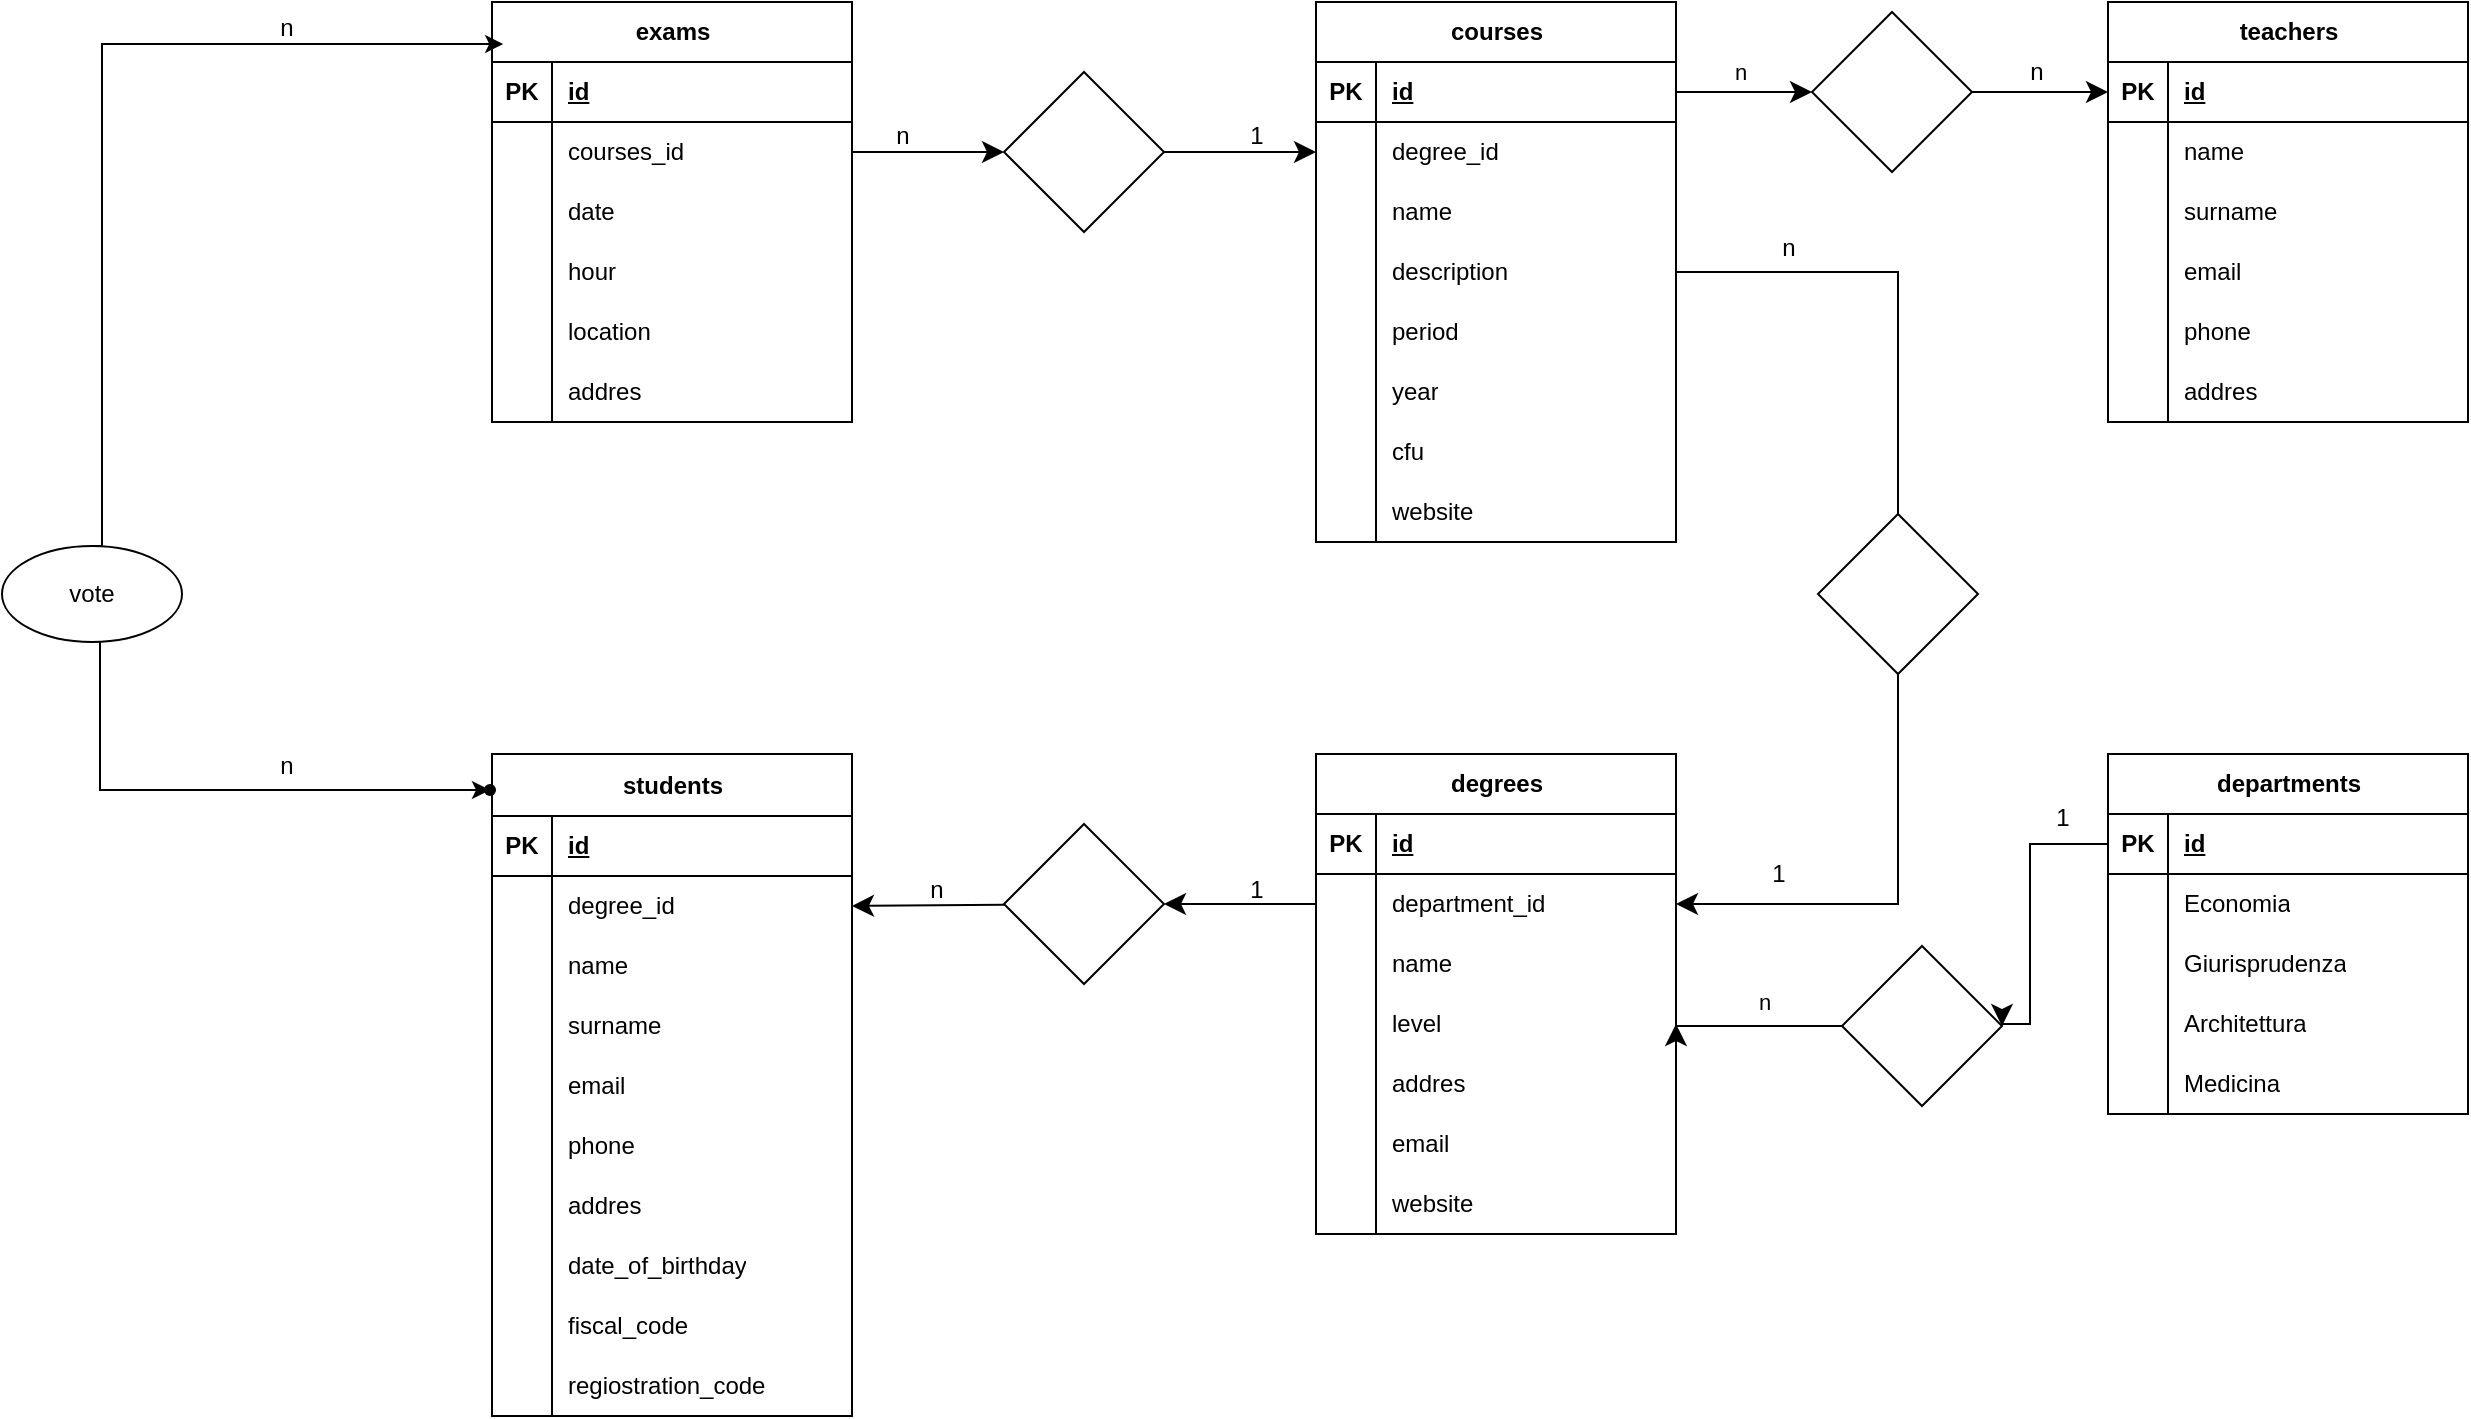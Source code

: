 <mxfile version="24.7.17">
  <diagram name="Pagina-1" id="SSUrLpr4lJPU0gjvMDfe">
    <mxGraphModel dx="1706" dy="1597" grid="0" gridSize="10" guides="1" tooltips="1" connect="1" arrows="1" fold="1" page="0" pageScale="1" pageWidth="827" pageHeight="1169" math="0" shadow="0">
      <root>
        <mxCell id="0" />
        <mxCell id="1" parent="0" />
        <mxCell id="zV4MIDYPIx1XKzkA9ErL-51" value="departments" style="shape=table;startSize=30;container=1;collapsible=1;childLayout=tableLayout;fixedRows=1;rowLines=0;fontStyle=1;align=center;resizeLast=1;html=1;" parent="1" vertex="1">
          <mxGeometry x="1063" y="-128" width="180" height="180" as="geometry" />
        </mxCell>
        <mxCell id="zV4MIDYPIx1XKzkA9ErL-52" value="" style="shape=tableRow;horizontal=0;startSize=0;swimlaneHead=0;swimlaneBody=0;fillColor=none;collapsible=0;dropTarget=0;points=[[0,0.5],[1,0.5]];portConstraint=eastwest;top=0;left=0;right=0;bottom=1;" parent="zV4MIDYPIx1XKzkA9ErL-51" vertex="1">
          <mxGeometry y="30" width="180" height="30" as="geometry" />
        </mxCell>
        <mxCell id="zV4MIDYPIx1XKzkA9ErL-53" value="PK" style="shape=partialRectangle;connectable=0;fillColor=none;top=0;left=0;bottom=0;right=0;fontStyle=1;overflow=hidden;whiteSpace=wrap;html=1;" parent="zV4MIDYPIx1XKzkA9ErL-52" vertex="1">
          <mxGeometry width="30" height="30" as="geometry">
            <mxRectangle width="30" height="30" as="alternateBounds" />
          </mxGeometry>
        </mxCell>
        <mxCell id="zV4MIDYPIx1XKzkA9ErL-54" value="id" style="shape=partialRectangle;connectable=0;fillColor=none;top=0;left=0;bottom=0;right=0;align=left;spacingLeft=6;fontStyle=5;overflow=hidden;whiteSpace=wrap;html=1;" parent="zV4MIDYPIx1XKzkA9ErL-52" vertex="1">
          <mxGeometry x="30" width="150" height="30" as="geometry">
            <mxRectangle width="150" height="30" as="alternateBounds" />
          </mxGeometry>
        </mxCell>
        <mxCell id="zV4MIDYPIx1XKzkA9ErL-55" value="" style="shape=tableRow;horizontal=0;startSize=0;swimlaneHead=0;swimlaneBody=0;fillColor=none;collapsible=0;dropTarget=0;points=[[0,0.5],[1,0.5]];portConstraint=eastwest;top=0;left=0;right=0;bottom=0;" parent="zV4MIDYPIx1XKzkA9ErL-51" vertex="1">
          <mxGeometry y="60" width="180" height="30" as="geometry" />
        </mxCell>
        <mxCell id="zV4MIDYPIx1XKzkA9ErL-56" value="" style="shape=partialRectangle;connectable=0;fillColor=none;top=0;left=0;bottom=0;right=0;editable=1;overflow=hidden;whiteSpace=wrap;html=1;" parent="zV4MIDYPIx1XKzkA9ErL-55" vertex="1">
          <mxGeometry width="30" height="30" as="geometry">
            <mxRectangle width="30" height="30" as="alternateBounds" />
          </mxGeometry>
        </mxCell>
        <mxCell id="zV4MIDYPIx1XKzkA9ErL-57" value="Economia" style="shape=partialRectangle;connectable=0;fillColor=none;top=0;left=0;bottom=0;right=0;align=left;spacingLeft=6;overflow=hidden;whiteSpace=wrap;html=1;" parent="zV4MIDYPIx1XKzkA9ErL-55" vertex="1">
          <mxGeometry x="30" width="150" height="30" as="geometry">
            <mxRectangle width="150" height="30" as="alternateBounds" />
          </mxGeometry>
        </mxCell>
        <mxCell id="zV4MIDYPIx1XKzkA9ErL-58" value="" style="shape=tableRow;horizontal=0;startSize=0;swimlaneHead=0;swimlaneBody=0;fillColor=none;collapsible=0;dropTarget=0;points=[[0,0.5],[1,0.5]];portConstraint=eastwest;top=0;left=0;right=0;bottom=0;" parent="zV4MIDYPIx1XKzkA9ErL-51" vertex="1">
          <mxGeometry y="90" width="180" height="30" as="geometry" />
        </mxCell>
        <mxCell id="zV4MIDYPIx1XKzkA9ErL-59" value="" style="shape=partialRectangle;connectable=0;fillColor=none;top=0;left=0;bottom=0;right=0;editable=1;overflow=hidden;whiteSpace=wrap;html=1;" parent="zV4MIDYPIx1XKzkA9ErL-58" vertex="1">
          <mxGeometry width="30" height="30" as="geometry">
            <mxRectangle width="30" height="30" as="alternateBounds" />
          </mxGeometry>
        </mxCell>
        <mxCell id="zV4MIDYPIx1XKzkA9ErL-60" value="Giurisprudenza" style="shape=partialRectangle;connectable=0;fillColor=none;top=0;left=0;bottom=0;right=0;align=left;spacingLeft=6;overflow=hidden;whiteSpace=wrap;html=1;" parent="zV4MIDYPIx1XKzkA9ErL-58" vertex="1">
          <mxGeometry x="30" width="150" height="30" as="geometry">
            <mxRectangle width="150" height="30" as="alternateBounds" />
          </mxGeometry>
        </mxCell>
        <mxCell id="zV4MIDYPIx1XKzkA9ErL-61" value="" style="shape=tableRow;horizontal=0;startSize=0;swimlaneHead=0;swimlaneBody=0;fillColor=none;collapsible=0;dropTarget=0;points=[[0,0.5],[1,0.5]];portConstraint=eastwest;top=0;left=0;right=0;bottom=0;" parent="zV4MIDYPIx1XKzkA9ErL-51" vertex="1">
          <mxGeometry y="120" width="180" height="30" as="geometry" />
        </mxCell>
        <mxCell id="zV4MIDYPIx1XKzkA9ErL-62" value="" style="shape=partialRectangle;connectable=0;fillColor=none;top=0;left=0;bottom=0;right=0;editable=1;overflow=hidden;whiteSpace=wrap;html=1;" parent="zV4MIDYPIx1XKzkA9ErL-61" vertex="1">
          <mxGeometry width="30" height="30" as="geometry">
            <mxRectangle width="30" height="30" as="alternateBounds" />
          </mxGeometry>
        </mxCell>
        <mxCell id="zV4MIDYPIx1XKzkA9ErL-63" value="Architettura" style="shape=partialRectangle;connectable=0;fillColor=none;top=0;left=0;bottom=0;right=0;align=left;spacingLeft=6;overflow=hidden;whiteSpace=wrap;html=1;" parent="zV4MIDYPIx1XKzkA9ErL-61" vertex="1">
          <mxGeometry x="30" width="150" height="30" as="geometry">
            <mxRectangle width="150" height="30" as="alternateBounds" />
          </mxGeometry>
        </mxCell>
        <mxCell id="zV4MIDYPIx1XKzkA9ErL-90" style="shape=tableRow;horizontal=0;startSize=0;swimlaneHead=0;swimlaneBody=0;fillColor=none;collapsible=0;dropTarget=0;points=[[0,0.5],[1,0.5]];portConstraint=eastwest;top=0;left=0;right=0;bottom=0;" parent="zV4MIDYPIx1XKzkA9ErL-51" vertex="1">
          <mxGeometry y="150" width="180" height="30" as="geometry" />
        </mxCell>
        <mxCell id="zV4MIDYPIx1XKzkA9ErL-91" style="shape=partialRectangle;connectable=0;fillColor=none;top=0;left=0;bottom=0;right=0;editable=1;overflow=hidden;whiteSpace=wrap;html=1;" parent="zV4MIDYPIx1XKzkA9ErL-90" vertex="1">
          <mxGeometry width="30" height="30" as="geometry">
            <mxRectangle width="30" height="30" as="alternateBounds" />
          </mxGeometry>
        </mxCell>
        <mxCell id="zV4MIDYPIx1XKzkA9ErL-92" value="Medicina" style="shape=partialRectangle;connectable=0;fillColor=none;top=0;left=0;bottom=0;right=0;align=left;spacingLeft=6;overflow=hidden;whiteSpace=wrap;html=1;" parent="zV4MIDYPIx1XKzkA9ErL-90" vertex="1">
          <mxGeometry x="30" width="150" height="30" as="geometry">
            <mxRectangle width="150" height="30" as="alternateBounds" />
          </mxGeometry>
        </mxCell>
        <mxCell id="zV4MIDYPIx1XKzkA9ErL-64" value="courses" style="shape=table;startSize=30;container=1;collapsible=1;childLayout=tableLayout;fixedRows=1;rowLines=0;fontStyle=1;align=center;resizeLast=1;html=1;" parent="1" vertex="1">
          <mxGeometry x="667" y="-504" width="180" height="270" as="geometry" />
        </mxCell>
        <mxCell id="zV4MIDYPIx1XKzkA9ErL-65" value="" style="shape=tableRow;horizontal=0;startSize=0;swimlaneHead=0;swimlaneBody=0;fillColor=none;collapsible=0;dropTarget=0;points=[[0,0.5],[1,0.5]];portConstraint=eastwest;top=0;left=0;right=0;bottom=1;" parent="zV4MIDYPIx1XKzkA9ErL-64" vertex="1">
          <mxGeometry y="30" width="180" height="30" as="geometry" />
        </mxCell>
        <mxCell id="zV4MIDYPIx1XKzkA9ErL-66" value="PK" style="shape=partialRectangle;connectable=0;fillColor=none;top=0;left=0;bottom=0;right=0;fontStyle=1;overflow=hidden;whiteSpace=wrap;html=1;" parent="zV4MIDYPIx1XKzkA9ErL-65" vertex="1">
          <mxGeometry width="30" height="30" as="geometry">
            <mxRectangle width="30" height="30" as="alternateBounds" />
          </mxGeometry>
        </mxCell>
        <mxCell id="zV4MIDYPIx1XKzkA9ErL-67" value="id" style="shape=partialRectangle;connectable=0;fillColor=none;top=0;left=0;bottom=0;right=0;align=left;spacingLeft=6;fontStyle=5;overflow=hidden;whiteSpace=wrap;html=1;" parent="zV4MIDYPIx1XKzkA9ErL-65" vertex="1">
          <mxGeometry x="30" width="150" height="30" as="geometry">
            <mxRectangle width="150" height="30" as="alternateBounds" />
          </mxGeometry>
        </mxCell>
        <mxCell id="zV4MIDYPIx1XKzkA9ErL-68" value="" style="shape=tableRow;horizontal=0;startSize=0;swimlaneHead=0;swimlaneBody=0;fillColor=none;collapsible=0;dropTarget=0;points=[[0,0.5],[1,0.5]];portConstraint=eastwest;top=0;left=0;right=0;bottom=0;" parent="zV4MIDYPIx1XKzkA9ErL-64" vertex="1">
          <mxGeometry y="60" width="180" height="30" as="geometry" />
        </mxCell>
        <mxCell id="zV4MIDYPIx1XKzkA9ErL-69" value="" style="shape=partialRectangle;connectable=0;fillColor=none;top=0;left=0;bottom=0;right=0;editable=1;overflow=hidden;whiteSpace=wrap;html=1;" parent="zV4MIDYPIx1XKzkA9ErL-68" vertex="1">
          <mxGeometry width="30" height="30" as="geometry">
            <mxRectangle width="30" height="30" as="alternateBounds" />
          </mxGeometry>
        </mxCell>
        <mxCell id="zV4MIDYPIx1XKzkA9ErL-70" value="degree_id" style="shape=partialRectangle;connectable=0;fillColor=none;top=0;left=0;bottom=0;right=0;align=left;spacingLeft=6;overflow=hidden;whiteSpace=wrap;html=1;" parent="zV4MIDYPIx1XKzkA9ErL-68" vertex="1">
          <mxGeometry x="30" width="150" height="30" as="geometry">
            <mxRectangle width="150" height="30" as="alternateBounds" />
          </mxGeometry>
        </mxCell>
        <mxCell id="zV4MIDYPIx1XKzkA9ErL-71" value="" style="shape=tableRow;horizontal=0;startSize=0;swimlaneHead=0;swimlaneBody=0;fillColor=none;collapsible=0;dropTarget=0;points=[[0,0.5],[1,0.5]];portConstraint=eastwest;top=0;left=0;right=0;bottom=0;" parent="zV4MIDYPIx1XKzkA9ErL-64" vertex="1">
          <mxGeometry y="90" width="180" height="30" as="geometry" />
        </mxCell>
        <mxCell id="zV4MIDYPIx1XKzkA9ErL-72" value="" style="shape=partialRectangle;connectable=0;fillColor=none;top=0;left=0;bottom=0;right=0;editable=1;overflow=hidden;whiteSpace=wrap;html=1;" parent="zV4MIDYPIx1XKzkA9ErL-71" vertex="1">
          <mxGeometry width="30" height="30" as="geometry">
            <mxRectangle width="30" height="30" as="alternateBounds" />
          </mxGeometry>
        </mxCell>
        <mxCell id="zV4MIDYPIx1XKzkA9ErL-73" value="name" style="shape=partialRectangle;connectable=0;fillColor=none;top=0;left=0;bottom=0;right=0;align=left;spacingLeft=6;overflow=hidden;whiteSpace=wrap;html=1;" parent="zV4MIDYPIx1XKzkA9ErL-71" vertex="1">
          <mxGeometry x="30" width="150" height="30" as="geometry">
            <mxRectangle width="150" height="30" as="alternateBounds" />
          </mxGeometry>
        </mxCell>
        <mxCell id="zV4MIDYPIx1XKzkA9ErL-74" value="" style="shape=tableRow;horizontal=0;startSize=0;swimlaneHead=0;swimlaneBody=0;fillColor=none;collapsible=0;dropTarget=0;points=[[0,0.5],[1,0.5]];portConstraint=eastwest;top=0;left=0;right=0;bottom=0;" parent="zV4MIDYPIx1XKzkA9ErL-64" vertex="1">
          <mxGeometry y="120" width="180" height="30" as="geometry" />
        </mxCell>
        <mxCell id="zV4MIDYPIx1XKzkA9ErL-75" value="" style="shape=partialRectangle;connectable=0;fillColor=none;top=0;left=0;bottom=0;right=0;editable=1;overflow=hidden;whiteSpace=wrap;html=1;" parent="zV4MIDYPIx1XKzkA9ErL-74" vertex="1">
          <mxGeometry width="30" height="30" as="geometry">
            <mxRectangle width="30" height="30" as="alternateBounds" />
          </mxGeometry>
        </mxCell>
        <mxCell id="zV4MIDYPIx1XKzkA9ErL-76" value="description" style="shape=partialRectangle;connectable=0;fillColor=none;top=0;left=0;bottom=0;right=0;align=left;spacingLeft=6;overflow=hidden;whiteSpace=wrap;html=1;" parent="zV4MIDYPIx1XKzkA9ErL-74" vertex="1">
          <mxGeometry x="30" width="150" height="30" as="geometry">
            <mxRectangle width="150" height="30" as="alternateBounds" />
          </mxGeometry>
        </mxCell>
        <mxCell id="zV4MIDYPIx1XKzkA9ErL-93" style="shape=tableRow;horizontal=0;startSize=0;swimlaneHead=0;swimlaneBody=0;fillColor=none;collapsible=0;dropTarget=0;points=[[0,0.5],[1,0.5]];portConstraint=eastwest;top=0;left=0;right=0;bottom=0;" parent="zV4MIDYPIx1XKzkA9ErL-64" vertex="1">
          <mxGeometry y="150" width="180" height="30" as="geometry" />
        </mxCell>
        <mxCell id="zV4MIDYPIx1XKzkA9ErL-94" style="shape=partialRectangle;connectable=0;fillColor=none;top=0;left=0;bottom=0;right=0;editable=1;overflow=hidden;whiteSpace=wrap;html=1;" parent="zV4MIDYPIx1XKzkA9ErL-93" vertex="1">
          <mxGeometry width="30" height="30" as="geometry">
            <mxRectangle width="30" height="30" as="alternateBounds" />
          </mxGeometry>
        </mxCell>
        <mxCell id="zV4MIDYPIx1XKzkA9ErL-95" value="period" style="shape=partialRectangle;connectable=0;fillColor=none;top=0;left=0;bottom=0;right=0;align=left;spacingLeft=6;overflow=hidden;whiteSpace=wrap;html=1;" parent="zV4MIDYPIx1XKzkA9ErL-93" vertex="1">
          <mxGeometry x="30" width="150" height="30" as="geometry">
            <mxRectangle width="150" height="30" as="alternateBounds" />
          </mxGeometry>
        </mxCell>
        <mxCell id="zV4MIDYPIx1XKzkA9ErL-108" style="shape=tableRow;horizontal=0;startSize=0;swimlaneHead=0;swimlaneBody=0;fillColor=none;collapsible=0;dropTarget=0;points=[[0,0.5],[1,0.5]];portConstraint=eastwest;top=0;left=0;right=0;bottom=0;" parent="zV4MIDYPIx1XKzkA9ErL-64" vertex="1">
          <mxGeometry y="180" width="180" height="30" as="geometry" />
        </mxCell>
        <mxCell id="zV4MIDYPIx1XKzkA9ErL-109" style="shape=partialRectangle;connectable=0;fillColor=none;top=0;left=0;bottom=0;right=0;editable=1;overflow=hidden;whiteSpace=wrap;html=1;" parent="zV4MIDYPIx1XKzkA9ErL-108" vertex="1">
          <mxGeometry width="30" height="30" as="geometry">
            <mxRectangle width="30" height="30" as="alternateBounds" />
          </mxGeometry>
        </mxCell>
        <mxCell id="zV4MIDYPIx1XKzkA9ErL-110" value="year" style="shape=partialRectangle;connectable=0;fillColor=none;top=0;left=0;bottom=0;right=0;align=left;spacingLeft=6;overflow=hidden;whiteSpace=wrap;html=1;" parent="zV4MIDYPIx1XKzkA9ErL-108" vertex="1">
          <mxGeometry x="30" width="150" height="30" as="geometry">
            <mxRectangle width="150" height="30" as="alternateBounds" />
          </mxGeometry>
        </mxCell>
        <mxCell id="zV4MIDYPIx1XKzkA9ErL-105" style="shape=tableRow;horizontal=0;startSize=0;swimlaneHead=0;swimlaneBody=0;fillColor=none;collapsible=0;dropTarget=0;points=[[0,0.5],[1,0.5]];portConstraint=eastwest;top=0;left=0;right=0;bottom=0;" parent="zV4MIDYPIx1XKzkA9ErL-64" vertex="1">
          <mxGeometry y="210" width="180" height="30" as="geometry" />
        </mxCell>
        <mxCell id="zV4MIDYPIx1XKzkA9ErL-106" style="shape=partialRectangle;connectable=0;fillColor=none;top=0;left=0;bottom=0;right=0;editable=1;overflow=hidden;whiteSpace=wrap;html=1;" parent="zV4MIDYPIx1XKzkA9ErL-105" vertex="1">
          <mxGeometry width="30" height="30" as="geometry">
            <mxRectangle width="30" height="30" as="alternateBounds" />
          </mxGeometry>
        </mxCell>
        <mxCell id="zV4MIDYPIx1XKzkA9ErL-107" value="cfu" style="shape=partialRectangle;connectable=0;fillColor=none;top=0;left=0;bottom=0;right=0;align=left;spacingLeft=6;overflow=hidden;whiteSpace=wrap;html=1;" parent="zV4MIDYPIx1XKzkA9ErL-105" vertex="1">
          <mxGeometry x="30" width="150" height="30" as="geometry">
            <mxRectangle width="150" height="30" as="alternateBounds" />
          </mxGeometry>
        </mxCell>
        <mxCell id="zV4MIDYPIx1XKzkA9ErL-102" style="shape=tableRow;horizontal=0;startSize=0;swimlaneHead=0;swimlaneBody=0;fillColor=none;collapsible=0;dropTarget=0;points=[[0,0.5],[1,0.5]];portConstraint=eastwest;top=0;left=0;right=0;bottom=0;" parent="zV4MIDYPIx1XKzkA9ErL-64" vertex="1">
          <mxGeometry y="240" width="180" height="30" as="geometry" />
        </mxCell>
        <mxCell id="zV4MIDYPIx1XKzkA9ErL-103" style="shape=partialRectangle;connectable=0;fillColor=none;top=0;left=0;bottom=0;right=0;editable=1;overflow=hidden;whiteSpace=wrap;html=1;" parent="zV4MIDYPIx1XKzkA9ErL-102" vertex="1">
          <mxGeometry width="30" height="30" as="geometry">
            <mxRectangle width="30" height="30" as="alternateBounds" />
          </mxGeometry>
        </mxCell>
        <mxCell id="zV4MIDYPIx1XKzkA9ErL-104" value="website" style="shape=partialRectangle;connectable=0;fillColor=none;top=0;left=0;bottom=0;right=0;align=left;spacingLeft=6;overflow=hidden;whiteSpace=wrap;html=1;" parent="zV4MIDYPIx1XKzkA9ErL-102" vertex="1">
          <mxGeometry x="30" width="150" height="30" as="geometry">
            <mxRectangle width="150" height="30" as="alternateBounds" />
          </mxGeometry>
        </mxCell>
        <mxCell id="zV4MIDYPIx1XKzkA9ErL-111" value="teachers" style="shape=table;startSize=30;container=1;collapsible=1;childLayout=tableLayout;fixedRows=1;rowLines=0;fontStyle=1;align=center;resizeLast=1;html=1;" parent="1" vertex="1">
          <mxGeometry x="1063" y="-504" width="180" height="210" as="geometry" />
        </mxCell>
        <mxCell id="zV4MIDYPIx1XKzkA9ErL-112" value="" style="shape=tableRow;horizontal=0;startSize=0;swimlaneHead=0;swimlaneBody=0;fillColor=none;collapsible=0;dropTarget=0;points=[[0,0.5],[1,0.5]];portConstraint=eastwest;top=0;left=0;right=0;bottom=1;" parent="zV4MIDYPIx1XKzkA9ErL-111" vertex="1">
          <mxGeometry y="30" width="180" height="30" as="geometry" />
        </mxCell>
        <mxCell id="zV4MIDYPIx1XKzkA9ErL-113" value="PK" style="shape=partialRectangle;connectable=0;fillColor=none;top=0;left=0;bottom=0;right=0;fontStyle=1;overflow=hidden;whiteSpace=wrap;html=1;" parent="zV4MIDYPIx1XKzkA9ErL-112" vertex="1">
          <mxGeometry width="30" height="30" as="geometry">
            <mxRectangle width="30" height="30" as="alternateBounds" />
          </mxGeometry>
        </mxCell>
        <mxCell id="zV4MIDYPIx1XKzkA9ErL-114" value="id" style="shape=partialRectangle;connectable=0;fillColor=none;top=0;left=0;bottom=0;right=0;align=left;spacingLeft=6;fontStyle=5;overflow=hidden;whiteSpace=wrap;html=1;" parent="zV4MIDYPIx1XKzkA9ErL-112" vertex="1">
          <mxGeometry x="30" width="150" height="30" as="geometry">
            <mxRectangle width="150" height="30" as="alternateBounds" />
          </mxGeometry>
        </mxCell>
        <mxCell id="zV4MIDYPIx1XKzkA9ErL-118" value="" style="shape=tableRow;horizontal=0;startSize=0;swimlaneHead=0;swimlaneBody=0;fillColor=none;collapsible=0;dropTarget=0;points=[[0,0.5],[1,0.5]];portConstraint=eastwest;top=0;left=0;right=0;bottom=0;" parent="zV4MIDYPIx1XKzkA9ErL-111" vertex="1">
          <mxGeometry y="60" width="180" height="30" as="geometry" />
        </mxCell>
        <mxCell id="zV4MIDYPIx1XKzkA9ErL-119" value="" style="shape=partialRectangle;connectable=0;fillColor=none;top=0;left=0;bottom=0;right=0;editable=1;overflow=hidden;whiteSpace=wrap;html=1;" parent="zV4MIDYPIx1XKzkA9ErL-118" vertex="1">
          <mxGeometry width="30" height="30" as="geometry">
            <mxRectangle width="30" height="30" as="alternateBounds" />
          </mxGeometry>
        </mxCell>
        <mxCell id="zV4MIDYPIx1XKzkA9ErL-120" value="name" style="shape=partialRectangle;connectable=0;fillColor=none;top=0;left=0;bottom=0;right=0;align=left;spacingLeft=6;overflow=hidden;whiteSpace=wrap;html=1;" parent="zV4MIDYPIx1XKzkA9ErL-118" vertex="1">
          <mxGeometry x="30" width="150" height="30" as="geometry">
            <mxRectangle width="150" height="30" as="alternateBounds" />
          </mxGeometry>
        </mxCell>
        <mxCell id="zV4MIDYPIx1XKzkA9ErL-121" value="" style="shape=tableRow;horizontal=0;startSize=0;swimlaneHead=0;swimlaneBody=0;fillColor=none;collapsible=0;dropTarget=0;points=[[0,0.5],[1,0.5]];portConstraint=eastwest;top=0;left=0;right=0;bottom=0;" parent="zV4MIDYPIx1XKzkA9ErL-111" vertex="1">
          <mxGeometry y="90" width="180" height="30" as="geometry" />
        </mxCell>
        <mxCell id="zV4MIDYPIx1XKzkA9ErL-122" value="" style="shape=partialRectangle;connectable=0;fillColor=none;top=0;left=0;bottom=0;right=0;editable=1;overflow=hidden;whiteSpace=wrap;html=1;" parent="zV4MIDYPIx1XKzkA9ErL-121" vertex="1">
          <mxGeometry width="30" height="30" as="geometry">
            <mxRectangle width="30" height="30" as="alternateBounds" />
          </mxGeometry>
        </mxCell>
        <mxCell id="zV4MIDYPIx1XKzkA9ErL-123" value="surname" style="shape=partialRectangle;connectable=0;fillColor=none;top=0;left=0;bottom=0;right=0;align=left;spacingLeft=6;overflow=hidden;whiteSpace=wrap;html=1;" parent="zV4MIDYPIx1XKzkA9ErL-121" vertex="1">
          <mxGeometry x="30" width="150" height="30" as="geometry">
            <mxRectangle width="150" height="30" as="alternateBounds" />
          </mxGeometry>
        </mxCell>
        <mxCell id="zV4MIDYPIx1XKzkA9ErL-124" style="shape=tableRow;horizontal=0;startSize=0;swimlaneHead=0;swimlaneBody=0;fillColor=none;collapsible=0;dropTarget=0;points=[[0,0.5],[1,0.5]];portConstraint=eastwest;top=0;left=0;right=0;bottom=0;" parent="zV4MIDYPIx1XKzkA9ErL-111" vertex="1">
          <mxGeometry y="120" width="180" height="30" as="geometry" />
        </mxCell>
        <mxCell id="zV4MIDYPIx1XKzkA9ErL-125" style="shape=partialRectangle;connectable=0;fillColor=none;top=0;left=0;bottom=0;right=0;editable=1;overflow=hidden;whiteSpace=wrap;html=1;" parent="zV4MIDYPIx1XKzkA9ErL-124" vertex="1">
          <mxGeometry width="30" height="30" as="geometry">
            <mxRectangle width="30" height="30" as="alternateBounds" />
          </mxGeometry>
        </mxCell>
        <mxCell id="zV4MIDYPIx1XKzkA9ErL-126" value="email" style="shape=partialRectangle;connectable=0;fillColor=none;top=0;left=0;bottom=0;right=0;align=left;spacingLeft=6;overflow=hidden;whiteSpace=wrap;html=1;" parent="zV4MIDYPIx1XKzkA9ErL-124" vertex="1">
          <mxGeometry x="30" width="150" height="30" as="geometry">
            <mxRectangle width="150" height="30" as="alternateBounds" />
          </mxGeometry>
        </mxCell>
        <mxCell id="zV4MIDYPIx1XKzkA9ErL-127" style="shape=tableRow;horizontal=0;startSize=0;swimlaneHead=0;swimlaneBody=0;fillColor=none;collapsible=0;dropTarget=0;points=[[0,0.5],[1,0.5]];portConstraint=eastwest;top=0;left=0;right=0;bottom=0;" parent="zV4MIDYPIx1XKzkA9ErL-111" vertex="1">
          <mxGeometry y="150" width="180" height="30" as="geometry" />
        </mxCell>
        <mxCell id="zV4MIDYPIx1XKzkA9ErL-128" style="shape=partialRectangle;connectable=0;fillColor=none;top=0;left=0;bottom=0;right=0;editable=1;overflow=hidden;whiteSpace=wrap;html=1;" parent="zV4MIDYPIx1XKzkA9ErL-127" vertex="1">
          <mxGeometry width="30" height="30" as="geometry">
            <mxRectangle width="30" height="30" as="alternateBounds" />
          </mxGeometry>
        </mxCell>
        <mxCell id="zV4MIDYPIx1XKzkA9ErL-129" value="phone" style="shape=partialRectangle;connectable=0;fillColor=none;top=0;left=0;bottom=0;right=0;align=left;spacingLeft=6;overflow=hidden;whiteSpace=wrap;html=1;" parent="zV4MIDYPIx1XKzkA9ErL-127" vertex="1">
          <mxGeometry x="30" width="150" height="30" as="geometry">
            <mxRectangle width="150" height="30" as="alternateBounds" />
          </mxGeometry>
        </mxCell>
        <mxCell id="zV4MIDYPIx1XKzkA9ErL-130" style="shape=tableRow;horizontal=0;startSize=0;swimlaneHead=0;swimlaneBody=0;fillColor=none;collapsible=0;dropTarget=0;points=[[0,0.5],[1,0.5]];portConstraint=eastwest;top=0;left=0;right=0;bottom=0;" parent="zV4MIDYPIx1XKzkA9ErL-111" vertex="1">
          <mxGeometry y="180" width="180" height="30" as="geometry" />
        </mxCell>
        <mxCell id="zV4MIDYPIx1XKzkA9ErL-131" style="shape=partialRectangle;connectable=0;fillColor=none;top=0;left=0;bottom=0;right=0;editable=1;overflow=hidden;whiteSpace=wrap;html=1;" parent="zV4MIDYPIx1XKzkA9ErL-130" vertex="1">
          <mxGeometry width="30" height="30" as="geometry">
            <mxRectangle width="30" height="30" as="alternateBounds" />
          </mxGeometry>
        </mxCell>
        <mxCell id="zV4MIDYPIx1XKzkA9ErL-132" value="addres" style="shape=partialRectangle;connectable=0;fillColor=none;top=0;left=0;bottom=0;right=0;align=left;spacingLeft=6;overflow=hidden;whiteSpace=wrap;html=1;" parent="zV4MIDYPIx1XKzkA9ErL-130" vertex="1">
          <mxGeometry x="30" width="150" height="30" as="geometry">
            <mxRectangle width="150" height="30" as="alternateBounds" />
          </mxGeometry>
        </mxCell>
        <mxCell id="zV4MIDYPIx1XKzkA9ErL-136" value="exams" style="shape=table;startSize=30;container=1;collapsible=1;childLayout=tableLayout;fixedRows=1;rowLines=0;fontStyle=1;align=center;resizeLast=1;html=1;" parent="1" vertex="1">
          <mxGeometry x="255" y="-504" width="180" height="210" as="geometry" />
        </mxCell>
        <mxCell id="zV4MIDYPIx1XKzkA9ErL-137" value="" style="shape=tableRow;horizontal=0;startSize=0;swimlaneHead=0;swimlaneBody=0;fillColor=none;collapsible=0;dropTarget=0;points=[[0,0.5],[1,0.5]];portConstraint=eastwest;top=0;left=0;right=0;bottom=1;" parent="zV4MIDYPIx1XKzkA9ErL-136" vertex="1">
          <mxGeometry y="30" width="180" height="30" as="geometry" />
        </mxCell>
        <mxCell id="zV4MIDYPIx1XKzkA9ErL-138" value="PK" style="shape=partialRectangle;connectable=0;fillColor=none;top=0;left=0;bottom=0;right=0;fontStyle=1;overflow=hidden;whiteSpace=wrap;html=1;" parent="zV4MIDYPIx1XKzkA9ErL-137" vertex="1">
          <mxGeometry width="30" height="30" as="geometry">
            <mxRectangle width="30" height="30" as="alternateBounds" />
          </mxGeometry>
        </mxCell>
        <mxCell id="zV4MIDYPIx1XKzkA9ErL-139" value="id" style="shape=partialRectangle;connectable=0;fillColor=none;top=0;left=0;bottom=0;right=0;align=left;spacingLeft=6;fontStyle=5;overflow=hidden;whiteSpace=wrap;html=1;" parent="zV4MIDYPIx1XKzkA9ErL-137" vertex="1">
          <mxGeometry x="30" width="150" height="30" as="geometry">
            <mxRectangle width="150" height="30" as="alternateBounds" />
          </mxGeometry>
        </mxCell>
        <mxCell id="zV4MIDYPIx1XKzkA9ErL-140" value="" style="shape=tableRow;horizontal=0;startSize=0;swimlaneHead=0;swimlaneBody=0;fillColor=none;collapsible=0;dropTarget=0;points=[[0,0.5],[1,0.5]];portConstraint=eastwest;top=0;left=0;right=0;bottom=0;" parent="zV4MIDYPIx1XKzkA9ErL-136" vertex="1">
          <mxGeometry y="60" width="180" height="30" as="geometry" />
        </mxCell>
        <mxCell id="zV4MIDYPIx1XKzkA9ErL-141" value="" style="shape=partialRectangle;connectable=0;fillColor=none;top=0;left=0;bottom=0;right=0;editable=1;overflow=hidden;whiteSpace=wrap;html=1;" parent="zV4MIDYPIx1XKzkA9ErL-140" vertex="1">
          <mxGeometry width="30" height="30" as="geometry">
            <mxRectangle width="30" height="30" as="alternateBounds" />
          </mxGeometry>
        </mxCell>
        <mxCell id="zV4MIDYPIx1XKzkA9ErL-142" value="courses_id" style="shape=partialRectangle;connectable=0;fillColor=none;top=0;left=0;bottom=0;right=0;align=left;spacingLeft=6;overflow=hidden;whiteSpace=wrap;html=1;" parent="zV4MIDYPIx1XKzkA9ErL-140" vertex="1">
          <mxGeometry x="30" width="150" height="30" as="geometry">
            <mxRectangle width="150" height="30" as="alternateBounds" />
          </mxGeometry>
        </mxCell>
        <mxCell id="zV4MIDYPIx1XKzkA9ErL-143" value="" style="shape=tableRow;horizontal=0;startSize=0;swimlaneHead=0;swimlaneBody=0;fillColor=none;collapsible=0;dropTarget=0;points=[[0,0.5],[1,0.5]];portConstraint=eastwest;top=0;left=0;right=0;bottom=0;" parent="zV4MIDYPIx1XKzkA9ErL-136" vertex="1">
          <mxGeometry y="90" width="180" height="30" as="geometry" />
        </mxCell>
        <mxCell id="zV4MIDYPIx1XKzkA9ErL-144" value="" style="shape=partialRectangle;connectable=0;fillColor=none;top=0;left=0;bottom=0;right=0;editable=1;overflow=hidden;whiteSpace=wrap;html=1;" parent="zV4MIDYPIx1XKzkA9ErL-143" vertex="1">
          <mxGeometry width="30" height="30" as="geometry">
            <mxRectangle width="30" height="30" as="alternateBounds" />
          </mxGeometry>
        </mxCell>
        <mxCell id="zV4MIDYPIx1XKzkA9ErL-145" value="date" style="shape=partialRectangle;connectable=0;fillColor=none;top=0;left=0;bottom=0;right=0;align=left;spacingLeft=6;overflow=hidden;whiteSpace=wrap;html=1;" parent="zV4MIDYPIx1XKzkA9ErL-143" vertex="1">
          <mxGeometry x="30" width="150" height="30" as="geometry">
            <mxRectangle width="150" height="30" as="alternateBounds" />
          </mxGeometry>
        </mxCell>
        <mxCell id="zV4MIDYPIx1XKzkA9ErL-146" style="shape=tableRow;horizontal=0;startSize=0;swimlaneHead=0;swimlaneBody=0;fillColor=none;collapsible=0;dropTarget=0;points=[[0,0.5],[1,0.5]];portConstraint=eastwest;top=0;left=0;right=0;bottom=0;" parent="zV4MIDYPIx1XKzkA9ErL-136" vertex="1">
          <mxGeometry y="120" width="180" height="30" as="geometry" />
        </mxCell>
        <mxCell id="zV4MIDYPIx1XKzkA9ErL-147" style="shape=partialRectangle;connectable=0;fillColor=none;top=0;left=0;bottom=0;right=0;editable=1;overflow=hidden;whiteSpace=wrap;html=1;" parent="zV4MIDYPIx1XKzkA9ErL-146" vertex="1">
          <mxGeometry width="30" height="30" as="geometry">
            <mxRectangle width="30" height="30" as="alternateBounds" />
          </mxGeometry>
        </mxCell>
        <mxCell id="zV4MIDYPIx1XKzkA9ErL-148" value="hour" style="shape=partialRectangle;connectable=0;fillColor=none;top=0;left=0;bottom=0;right=0;align=left;spacingLeft=6;overflow=hidden;whiteSpace=wrap;html=1;" parent="zV4MIDYPIx1XKzkA9ErL-146" vertex="1">
          <mxGeometry x="30" width="150" height="30" as="geometry">
            <mxRectangle width="150" height="30" as="alternateBounds" />
          </mxGeometry>
        </mxCell>
        <mxCell id="zV4MIDYPIx1XKzkA9ErL-149" style="shape=tableRow;horizontal=0;startSize=0;swimlaneHead=0;swimlaneBody=0;fillColor=none;collapsible=0;dropTarget=0;points=[[0,0.5],[1,0.5]];portConstraint=eastwest;top=0;left=0;right=0;bottom=0;" parent="zV4MIDYPIx1XKzkA9ErL-136" vertex="1">
          <mxGeometry y="150" width="180" height="30" as="geometry" />
        </mxCell>
        <mxCell id="zV4MIDYPIx1XKzkA9ErL-150" style="shape=partialRectangle;connectable=0;fillColor=none;top=0;left=0;bottom=0;right=0;editable=1;overflow=hidden;whiteSpace=wrap;html=1;" parent="zV4MIDYPIx1XKzkA9ErL-149" vertex="1">
          <mxGeometry width="30" height="30" as="geometry">
            <mxRectangle width="30" height="30" as="alternateBounds" />
          </mxGeometry>
        </mxCell>
        <mxCell id="zV4MIDYPIx1XKzkA9ErL-151" value="location" style="shape=partialRectangle;connectable=0;fillColor=none;top=0;left=0;bottom=0;right=0;align=left;spacingLeft=6;overflow=hidden;whiteSpace=wrap;html=1;" parent="zV4MIDYPIx1XKzkA9ErL-149" vertex="1">
          <mxGeometry x="30" width="150" height="30" as="geometry">
            <mxRectangle width="150" height="30" as="alternateBounds" />
          </mxGeometry>
        </mxCell>
        <mxCell id="zV4MIDYPIx1XKzkA9ErL-152" style="shape=tableRow;horizontal=0;startSize=0;swimlaneHead=0;swimlaneBody=0;fillColor=none;collapsible=0;dropTarget=0;points=[[0,0.5],[1,0.5]];portConstraint=eastwest;top=0;left=0;right=0;bottom=0;" parent="zV4MIDYPIx1XKzkA9ErL-136" vertex="1">
          <mxGeometry y="180" width="180" height="30" as="geometry" />
        </mxCell>
        <mxCell id="zV4MIDYPIx1XKzkA9ErL-153" style="shape=partialRectangle;connectable=0;fillColor=none;top=0;left=0;bottom=0;right=0;editable=1;overflow=hidden;whiteSpace=wrap;html=1;" parent="zV4MIDYPIx1XKzkA9ErL-152" vertex="1">
          <mxGeometry width="30" height="30" as="geometry">
            <mxRectangle width="30" height="30" as="alternateBounds" />
          </mxGeometry>
        </mxCell>
        <mxCell id="zV4MIDYPIx1XKzkA9ErL-154" value="addres" style="shape=partialRectangle;connectable=0;fillColor=none;top=0;left=0;bottom=0;right=0;align=left;spacingLeft=6;overflow=hidden;whiteSpace=wrap;html=1;" parent="zV4MIDYPIx1XKzkA9ErL-152" vertex="1">
          <mxGeometry x="30" width="150" height="30" as="geometry">
            <mxRectangle width="150" height="30" as="alternateBounds" />
          </mxGeometry>
        </mxCell>
        <mxCell id="zV4MIDYPIx1XKzkA9ErL-173" value="students" style="shape=table;startSize=31;container=1;collapsible=1;childLayout=tableLayout;fixedRows=1;rowLines=0;fontStyle=1;align=center;resizeLast=1;html=1;" parent="1" vertex="1">
          <mxGeometry x="255" y="-128" width="180" height="331" as="geometry" />
        </mxCell>
        <mxCell id="zV4MIDYPIx1XKzkA9ErL-174" value="" style="shape=tableRow;horizontal=0;startSize=0;swimlaneHead=0;swimlaneBody=0;fillColor=none;collapsible=0;dropTarget=0;points=[[0,0.5],[1,0.5]];portConstraint=eastwest;top=0;left=0;right=0;bottom=1;" parent="zV4MIDYPIx1XKzkA9ErL-173" vertex="1">
          <mxGeometry y="31" width="180" height="30" as="geometry" />
        </mxCell>
        <mxCell id="zV4MIDYPIx1XKzkA9ErL-175" value="PK" style="shape=partialRectangle;connectable=0;fillColor=none;top=0;left=0;bottom=0;right=0;fontStyle=1;overflow=hidden;whiteSpace=wrap;html=1;" parent="zV4MIDYPIx1XKzkA9ErL-174" vertex="1">
          <mxGeometry width="30" height="30" as="geometry">
            <mxRectangle width="30" height="30" as="alternateBounds" />
          </mxGeometry>
        </mxCell>
        <mxCell id="zV4MIDYPIx1XKzkA9ErL-176" value="id" style="shape=partialRectangle;connectable=0;fillColor=none;top=0;left=0;bottom=0;right=0;align=left;spacingLeft=6;fontStyle=5;overflow=hidden;whiteSpace=wrap;html=1;" parent="zV4MIDYPIx1XKzkA9ErL-174" vertex="1">
          <mxGeometry x="30" width="150" height="30" as="geometry">
            <mxRectangle width="150" height="30" as="alternateBounds" />
          </mxGeometry>
        </mxCell>
        <mxCell id="zV4MIDYPIx1XKzkA9ErL-192" style="shape=tableRow;horizontal=0;startSize=0;swimlaneHead=0;swimlaneBody=0;fillColor=none;collapsible=0;dropTarget=0;points=[[0,0.5],[1,0.5]];portConstraint=eastwest;top=0;left=0;right=0;bottom=0;" parent="zV4MIDYPIx1XKzkA9ErL-173" vertex="1">
          <mxGeometry y="61" width="180" height="30" as="geometry" />
        </mxCell>
        <mxCell id="zV4MIDYPIx1XKzkA9ErL-193" style="shape=partialRectangle;connectable=0;fillColor=none;top=0;left=0;bottom=0;right=0;editable=1;overflow=hidden;whiteSpace=wrap;html=1;" parent="zV4MIDYPIx1XKzkA9ErL-192" vertex="1">
          <mxGeometry width="30" height="30" as="geometry">
            <mxRectangle width="30" height="30" as="alternateBounds" />
          </mxGeometry>
        </mxCell>
        <mxCell id="zV4MIDYPIx1XKzkA9ErL-194" value="degree_id" style="shape=partialRectangle;connectable=0;fillColor=none;top=0;left=0;bottom=0;right=0;align=left;spacingLeft=6;overflow=hidden;whiteSpace=wrap;html=1;" parent="zV4MIDYPIx1XKzkA9ErL-192" vertex="1">
          <mxGeometry x="30" width="150" height="30" as="geometry">
            <mxRectangle width="150" height="30" as="alternateBounds" />
          </mxGeometry>
        </mxCell>
        <mxCell id="zV4MIDYPIx1XKzkA9ErL-177" value="" style="shape=tableRow;horizontal=0;startSize=0;swimlaneHead=0;swimlaneBody=0;fillColor=none;collapsible=0;dropTarget=0;points=[[0,0.5],[1,0.5]];portConstraint=eastwest;top=0;left=0;right=0;bottom=0;" parent="zV4MIDYPIx1XKzkA9ErL-173" vertex="1">
          <mxGeometry y="91" width="180" height="30" as="geometry" />
        </mxCell>
        <mxCell id="zV4MIDYPIx1XKzkA9ErL-178" value="" style="shape=partialRectangle;connectable=0;fillColor=none;top=0;left=0;bottom=0;right=0;editable=1;overflow=hidden;whiteSpace=wrap;html=1;" parent="zV4MIDYPIx1XKzkA9ErL-177" vertex="1">
          <mxGeometry width="30" height="30" as="geometry">
            <mxRectangle width="30" height="30" as="alternateBounds" />
          </mxGeometry>
        </mxCell>
        <mxCell id="zV4MIDYPIx1XKzkA9ErL-179" value="name" style="shape=partialRectangle;connectable=0;fillColor=none;top=0;left=0;bottom=0;right=0;align=left;spacingLeft=6;overflow=hidden;whiteSpace=wrap;html=1;" parent="zV4MIDYPIx1XKzkA9ErL-177" vertex="1">
          <mxGeometry x="30" width="150" height="30" as="geometry">
            <mxRectangle width="150" height="30" as="alternateBounds" />
          </mxGeometry>
        </mxCell>
        <mxCell id="zV4MIDYPIx1XKzkA9ErL-180" value="" style="shape=tableRow;horizontal=0;startSize=0;swimlaneHead=0;swimlaneBody=0;fillColor=none;collapsible=0;dropTarget=0;points=[[0,0.5],[1,0.5]];portConstraint=eastwest;top=0;left=0;right=0;bottom=0;" parent="zV4MIDYPIx1XKzkA9ErL-173" vertex="1">
          <mxGeometry y="121" width="180" height="30" as="geometry" />
        </mxCell>
        <mxCell id="zV4MIDYPIx1XKzkA9ErL-181" value="" style="shape=partialRectangle;connectable=0;fillColor=none;top=0;left=0;bottom=0;right=0;editable=1;overflow=hidden;whiteSpace=wrap;html=1;" parent="zV4MIDYPIx1XKzkA9ErL-180" vertex="1">
          <mxGeometry width="30" height="30" as="geometry">
            <mxRectangle width="30" height="30" as="alternateBounds" />
          </mxGeometry>
        </mxCell>
        <mxCell id="zV4MIDYPIx1XKzkA9ErL-182" value="surname" style="shape=partialRectangle;connectable=0;fillColor=none;top=0;left=0;bottom=0;right=0;align=left;spacingLeft=6;overflow=hidden;whiteSpace=wrap;html=1;" parent="zV4MIDYPIx1XKzkA9ErL-180" vertex="1">
          <mxGeometry x="30" width="150" height="30" as="geometry">
            <mxRectangle width="150" height="30" as="alternateBounds" />
          </mxGeometry>
        </mxCell>
        <mxCell id="zV4MIDYPIx1XKzkA9ErL-183" style="shape=tableRow;horizontal=0;startSize=0;swimlaneHead=0;swimlaneBody=0;fillColor=none;collapsible=0;dropTarget=0;points=[[0,0.5],[1,0.5]];portConstraint=eastwest;top=0;left=0;right=0;bottom=0;" parent="zV4MIDYPIx1XKzkA9ErL-173" vertex="1">
          <mxGeometry y="151" width="180" height="30" as="geometry" />
        </mxCell>
        <mxCell id="zV4MIDYPIx1XKzkA9ErL-184" style="shape=partialRectangle;connectable=0;fillColor=none;top=0;left=0;bottom=0;right=0;editable=1;overflow=hidden;whiteSpace=wrap;html=1;" parent="zV4MIDYPIx1XKzkA9ErL-183" vertex="1">
          <mxGeometry width="30" height="30" as="geometry">
            <mxRectangle width="30" height="30" as="alternateBounds" />
          </mxGeometry>
        </mxCell>
        <mxCell id="zV4MIDYPIx1XKzkA9ErL-185" value="email" style="shape=partialRectangle;connectable=0;fillColor=none;top=0;left=0;bottom=0;right=0;align=left;spacingLeft=6;overflow=hidden;whiteSpace=wrap;html=1;" parent="zV4MIDYPIx1XKzkA9ErL-183" vertex="1">
          <mxGeometry x="30" width="150" height="30" as="geometry">
            <mxRectangle width="150" height="30" as="alternateBounds" />
          </mxGeometry>
        </mxCell>
        <mxCell id="zV4MIDYPIx1XKzkA9ErL-186" style="shape=tableRow;horizontal=0;startSize=0;swimlaneHead=0;swimlaneBody=0;fillColor=none;collapsible=0;dropTarget=0;points=[[0,0.5],[1,0.5]];portConstraint=eastwest;top=0;left=0;right=0;bottom=0;" parent="zV4MIDYPIx1XKzkA9ErL-173" vertex="1">
          <mxGeometry y="181" width="180" height="30" as="geometry" />
        </mxCell>
        <mxCell id="zV4MIDYPIx1XKzkA9ErL-187" style="shape=partialRectangle;connectable=0;fillColor=none;top=0;left=0;bottom=0;right=0;editable=1;overflow=hidden;whiteSpace=wrap;html=1;" parent="zV4MIDYPIx1XKzkA9ErL-186" vertex="1">
          <mxGeometry width="30" height="30" as="geometry">
            <mxRectangle width="30" height="30" as="alternateBounds" />
          </mxGeometry>
        </mxCell>
        <mxCell id="zV4MIDYPIx1XKzkA9ErL-188" value="phone" style="shape=partialRectangle;connectable=0;fillColor=none;top=0;left=0;bottom=0;right=0;align=left;spacingLeft=6;overflow=hidden;whiteSpace=wrap;html=1;" parent="zV4MIDYPIx1XKzkA9ErL-186" vertex="1">
          <mxGeometry x="30" width="150" height="30" as="geometry">
            <mxRectangle width="150" height="30" as="alternateBounds" />
          </mxGeometry>
        </mxCell>
        <mxCell id="zV4MIDYPIx1XKzkA9ErL-189" style="shape=tableRow;horizontal=0;startSize=0;swimlaneHead=0;swimlaneBody=0;fillColor=none;collapsible=0;dropTarget=0;points=[[0,0.5],[1,0.5]];portConstraint=eastwest;top=0;left=0;right=0;bottom=0;" parent="zV4MIDYPIx1XKzkA9ErL-173" vertex="1">
          <mxGeometry y="211" width="180" height="30" as="geometry" />
        </mxCell>
        <mxCell id="zV4MIDYPIx1XKzkA9ErL-190" style="shape=partialRectangle;connectable=0;fillColor=none;top=0;left=0;bottom=0;right=0;editable=1;overflow=hidden;whiteSpace=wrap;html=1;" parent="zV4MIDYPIx1XKzkA9ErL-189" vertex="1">
          <mxGeometry width="30" height="30" as="geometry">
            <mxRectangle width="30" height="30" as="alternateBounds" />
          </mxGeometry>
        </mxCell>
        <mxCell id="zV4MIDYPIx1XKzkA9ErL-191" value="addres" style="shape=partialRectangle;connectable=0;fillColor=none;top=0;left=0;bottom=0;right=0;align=left;spacingLeft=6;overflow=hidden;whiteSpace=wrap;html=1;" parent="zV4MIDYPIx1XKzkA9ErL-189" vertex="1">
          <mxGeometry x="30" width="150" height="30" as="geometry">
            <mxRectangle width="150" height="30" as="alternateBounds" />
          </mxGeometry>
        </mxCell>
        <mxCell id="zV4MIDYPIx1XKzkA9ErL-201" style="shape=tableRow;horizontal=0;startSize=0;swimlaneHead=0;swimlaneBody=0;fillColor=none;collapsible=0;dropTarget=0;points=[[0,0.5],[1,0.5]];portConstraint=eastwest;top=0;left=0;right=0;bottom=0;" parent="zV4MIDYPIx1XKzkA9ErL-173" vertex="1">
          <mxGeometry y="241" width="180" height="30" as="geometry" />
        </mxCell>
        <mxCell id="zV4MIDYPIx1XKzkA9ErL-202" style="shape=partialRectangle;connectable=0;fillColor=none;top=0;left=0;bottom=0;right=0;editable=1;overflow=hidden;whiteSpace=wrap;html=1;" parent="zV4MIDYPIx1XKzkA9ErL-201" vertex="1">
          <mxGeometry width="30" height="30" as="geometry">
            <mxRectangle width="30" height="30" as="alternateBounds" />
          </mxGeometry>
        </mxCell>
        <mxCell id="zV4MIDYPIx1XKzkA9ErL-203" value="date_of_birthday" style="shape=partialRectangle;connectable=0;fillColor=none;top=0;left=0;bottom=0;right=0;align=left;spacingLeft=6;overflow=hidden;whiteSpace=wrap;html=1;" parent="zV4MIDYPIx1XKzkA9ErL-201" vertex="1">
          <mxGeometry x="30" width="150" height="30" as="geometry">
            <mxRectangle width="150" height="30" as="alternateBounds" />
          </mxGeometry>
        </mxCell>
        <mxCell id="zV4MIDYPIx1XKzkA9ErL-198" style="shape=tableRow;horizontal=0;startSize=0;swimlaneHead=0;swimlaneBody=0;fillColor=none;collapsible=0;dropTarget=0;points=[[0,0.5],[1,0.5]];portConstraint=eastwest;top=0;left=0;right=0;bottom=0;" parent="zV4MIDYPIx1XKzkA9ErL-173" vertex="1">
          <mxGeometry y="271" width="180" height="30" as="geometry" />
        </mxCell>
        <mxCell id="zV4MIDYPIx1XKzkA9ErL-199" style="shape=partialRectangle;connectable=0;fillColor=none;top=0;left=0;bottom=0;right=0;editable=1;overflow=hidden;whiteSpace=wrap;html=1;" parent="zV4MIDYPIx1XKzkA9ErL-198" vertex="1">
          <mxGeometry width="30" height="30" as="geometry">
            <mxRectangle width="30" height="30" as="alternateBounds" />
          </mxGeometry>
        </mxCell>
        <mxCell id="zV4MIDYPIx1XKzkA9ErL-200" value="fiscal_code" style="shape=partialRectangle;connectable=0;fillColor=none;top=0;left=0;bottom=0;right=0;align=left;spacingLeft=6;overflow=hidden;whiteSpace=wrap;html=1;" parent="zV4MIDYPIx1XKzkA9ErL-198" vertex="1">
          <mxGeometry x="30" width="150" height="30" as="geometry">
            <mxRectangle width="150" height="30" as="alternateBounds" />
          </mxGeometry>
        </mxCell>
        <mxCell id="zV4MIDYPIx1XKzkA9ErL-195" style="shape=tableRow;horizontal=0;startSize=0;swimlaneHead=0;swimlaneBody=0;fillColor=none;collapsible=0;dropTarget=0;points=[[0,0.5],[1,0.5]];portConstraint=eastwest;top=0;left=0;right=0;bottom=0;" parent="zV4MIDYPIx1XKzkA9ErL-173" vertex="1">
          <mxGeometry y="301" width="180" height="30" as="geometry" />
        </mxCell>
        <mxCell id="zV4MIDYPIx1XKzkA9ErL-196" style="shape=partialRectangle;connectable=0;fillColor=none;top=0;left=0;bottom=0;right=0;editable=1;overflow=hidden;whiteSpace=wrap;html=1;" parent="zV4MIDYPIx1XKzkA9ErL-195" vertex="1">
          <mxGeometry width="30" height="30" as="geometry">
            <mxRectangle width="30" height="30" as="alternateBounds" />
          </mxGeometry>
        </mxCell>
        <mxCell id="zV4MIDYPIx1XKzkA9ErL-197" value="regiostration_code" style="shape=partialRectangle;connectable=0;fillColor=none;top=0;left=0;bottom=0;right=0;align=left;spacingLeft=6;overflow=hidden;whiteSpace=wrap;html=1;" parent="zV4MIDYPIx1XKzkA9ErL-195" vertex="1">
          <mxGeometry x="30" width="150" height="30" as="geometry">
            <mxRectangle width="150" height="30" as="alternateBounds" />
          </mxGeometry>
        </mxCell>
        <mxCell id="zV4MIDYPIx1XKzkA9ErL-204" value="degrees" style="shape=table;startSize=30;container=1;collapsible=1;childLayout=tableLayout;fixedRows=1;rowLines=0;fontStyle=1;align=center;resizeLast=1;html=1;" parent="1" vertex="1">
          <mxGeometry x="667" y="-128" width="180" height="240" as="geometry" />
        </mxCell>
        <mxCell id="zV4MIDYPIx1XKzkA9ErL-205" value="" style="shape=tableRow;horizontal=0;startSize=0;swimlaneHead=0;swimlaneBody=0;fillColor=none;collapsible=0;dropTarget=0;points=[[0,0.5],[1,0.5]];portConstraint=eastwest;top=0;left=0;right=0;bottom=1;" parent="zV4MIDYPIx1XKzkA9ErL-204" vertex="1">
          <mxGeometry y="30" width="180" height="30" as="geometry" />
        </mxCell>
        <mxCell id="zV4MIDYPIx1XKzkA9ErL-206" value="PK" style="shape=partialRectangle;connectable=0;fillColor=none;top=0;left=0;bottom=0;right=0;fontStyle=1;overflow=hidden;whiteSpace=wrap;html=1;" parent="zV4MIDYPIx1XKzkA9ErL-205" vertex="1">
          <mxGeometry width="30" height="30" as="geometry">
            <mxRectangle width="30" height="30" as="alternateBounds" />
          </mxGeometry>
        </mxCell>
        <mxCell id="zV4MIDYPIx1XKzkA9ErL-207" value="id" style="shape=partialRectangle;connectable=0;fillColor=none;top=0;left=0;bottom=0;right=0;align=left;spacingLeft=6;fontStyle=5;overflow=hidden;whiteSpace=wrap;html=1;" parent="zV4MIDYPIx1XKzkA9ErL-205" vertex="1">
          <mxGeometry x="30" width="150" height="30" as="geometry">
            <mxRectangle width="150" height="30" as="alternateBounds" />
          </mxGeometry>
        </mxCell>
        <mxCell id="zV4MIDYPIx1XKzkA9ErL-208" style="shape=tableRow;horizontal=0;startSize=0;swimlaneHead=0;swimlaneBody=0;fillColor=none;collapsible=0;dropTarget=0;points=[[0,0.5],[1,0.5]];portConstraint=eastwest;top=0;left=0;right=0;bottom=0;" parent="zV4MIDYPIx1XKzkA9ErL-204" vertex="1">
          <mxGeometry y="60" width="180" height="30" as="geometry" />
        </mxCell>
        <mxCell id="zV4MIDYPIx1XKzkA9ErL-209" style="shape=partialRectangle;connectable=0;fillColor=none;top=0;left=0;bottom=0;right=0;editable=1;overflow=hidden;whiteSpace=wrap;html=1;" parent="zV4MIDYPIx1XKzkA9ErL-208" vertex="1">
          <mxGeometry width="30" height="30" as="geometry">
            <mxRectangle width="30" height="30" as="alternateBounds" />
          </mxGeometry>
        </mxCell>
        <mxCell id="zV4MIDYPIx1XKzkA9ErL-210" value="department_id" style="shape=partialRectangle;connectable=0;fillColor=none;top=0;left=0;bottom=0;right=0;align=left;spacingLeft=6;overflow=hidden;whiteSpace=wrap;html=1;" parent="zV4MIDYPIx1XKzkA9ErL-208" vertex="1">
          <mxGeometry x="30" width="150" height="30" as="geometry">
            <mxRectangle width="150" height="30" as="alternateBounds" />
          </mxGeometry>
        </mxCell>
        <mxCell id="zV4MIDYPIx1XKzkA9ErL-211" value="" style="shape=tableRow;horizontal=0;startSize=0;swimlaneHead=0;swimlaneBody=0;fillColor=none;collapsible=0;dropTarget=0;points=[[0,0.5],[1,0.5]];portConstraint=eastwest;top=0;left=0;right=0;bottom=0;" parent="zV4MIDYPIx1XKzkA9ErL-204" vertex="1">
          <mxGeometry y="90" width="180" height="30" as="geometry" />
        </mxCell>
        <mxCell id="zV4MIDYPIx1XKzkA9ErL-212" value="" style="shape=partialRectangle;connectable=0;fillColor=none;top=0;left=0;bottom=0;right=0;editable=1;overflow=hidden;whiteSpace=wrap;html=1;" parent="zV4MIDYPIx1XKzkA9ErL-211" vertex="1">
          <mxGeometry width="30" height="30" as="geometry">
            <mxRectangle width="30" height="30" as="alternateBounds" />
          </mxGeometry>
        </mxCell>
        <mxCell id="zV4MIDYPIx1XKzkA9ErL-213" value="name" style="shape=partialRectangle;connectable=0;fillColor=none;top=0;left=0;bottom=0;right=0;align=left;spacingLeft=6;overflow=hidden;whiteSpace=wrap;html=1;" parent="zV4MIDYPIx1XKzkA9ErL-211" vertex="1">
          <mxGeometry x="30" width="150" height="30" as="geometry">
            <mxRectangle width="150" height="30" as="alternateBounds" />
          </mxGeometry>
        </mxCell>
        <mxCell id="zV4MIDYPIx1XKzkA9ErL-214" value="" style="shape=tableRow;horizontal=0;startSize=0;swimlaneHead=0;swimlaneBody=0;fillColor=none;collapsible=0;dropTarget=0;points=[[0,0.5],[1,0.5]];portConstraint=eastwest;top=0;left=0;right=0;bottom=0;" parent="zV4MIDYPIx1XKzkA9ErL-204" vertex="1">
          <mxGeometry y="120" width="180" height="30" as="geometry" />
        </mxCell>
        <mxCell id="zV4MIDYPIx1XKzkA9ErL-215" value="" style="shape=partialRectangle;connectable=0;fillColor=none;top=0;left=0;bottom=0;right=0;editable=1;overflow=hidden;whiteSpace=wrap;html=1;" parent="zV4MIDYPIx1XKzkA9ErL-214" vertex="1">
          <mxGeometry width="30" height="30" as="geometry">
            <mxRectangle width="30" height="30" as="alternateBounds" />
          </mxGeometry>
        </mxCell>
        <mxCell id="zV4MIDYPIx1XKzkA9ErL-216" value="level" style="shape=partialRectangle;connectable=0;fillColor=none;top=0;left=0;bottom=0;right=0;align=left;spacingLeft=6;overflow=hidden;whiteSpace=wrap;html=1;" parent="zV4MIDYPIx1XKzkA9ErL-214" vertex="1">
          <mxGeometry x="30" width="150" height="30" as="geometry">
            <mxRectangle width="150" height="30" as="alternateBounds" />
          </mxGeometry>
        </mxCell>
        <mxCell id="zV4MIDYPIx1XKzkA9ErL-223" style="shape=tableRow;horizontal=0;startSize=0;swimlaneHead=0;swimlaneBody=0;fillColor=none;collapsible=0;dropTarget=0;points=[[0,0.5],[1,0.5]];portConstraint=eastwest;top=0;left=0;right=0;bottom=0;" parent="zV4MIDYPIx1XKzkA9ErL-204" vertex="1">
          <mxGeometry y="150" width="180" height="30" as="geometry" />
        </mxCell>
        <mxCell id="zV4MIDYPIx1XKzkA9ErL-224" style="shape=partialRectangle;connectable=0;fillColor=none;top=0;left=0;bottom=0;right=0;editable=1;overflow=hidden;whiteSpace=wrap;html=1;" parent="zV4MIDYPIx1XKzkA9ErL-223" vertex="1">
          <mxGeometry width="30" height="30" as="geometry">
            <mxRectangle width="30" height="30" as="alternateBounds" />
          </mxGeometry>
        </mxCell>
        <mxCell id="zV4MIDYPIx1XKzkA9ErL-225" value="addres" style="shape=partialRectangle;connectable=0;fillColor=none;top=0;left=0;bottom=0;right=0;align=left;spacingLeft=6;overflow=hidden;whiteSpace=wrap;html=1;" parent="zV4MIDYPIx1XKzkA9ErL-223" vertex="1">
          <mxGeometry x="30" width="150" height="30" as="geometry">
            <mxRectangle width="150" height="30" as="alternateBounds" />
          </mxGeometry>
        </mxCell>
        <mxCell id="zV4MIDYPIx1XKzkA9ErL-226" style="shape=tableRow;horizontal=0;startSize=0;swimlaneHead=0;swimlaneBody=0;fillColor=none;collapsible=0;dropTarget=0;points=[[0,0.5],[1,0.5]];portConstraint=eastwest;top=0;left=0;right=0;bottom=0;" parent="zV4MIDYPIx1XKzkA9ErL-204" vertex="1">
          <mxGeometry y="180" width="180" height="30" as="geometry" />
        </mxCell>
        <mxCell id="zV4MIDYPIx1XKzkA9ErL-227" style="shape=partialRectangle;connectable=0;fillColor=none;top=0;left=0;bottom=0;right=0;editable=1;overflow=hidden;whiteSpace=wrap;html=1;" parent="zV4MIDYPIx1XKzkA9ErL-226" vertex="1">
          <mxGeometry width="30" height="30" as="geometry">
            <mxRectangle width="30" height="30" as="alternateBounds" />
          </mxGeometry>
        </mxCell>
        <mxCell id="zV4MIDYPIx1XKzkA9ErL-228" value="email" style="shape=partialRectangle;connectable=0;fillColor=none;top=0;left=0;bottom=0;right=0;align=left;spacingLeft=6;overflow=hidden;whiteSpace=wrap;html=1;" parent="zV4MIDYPIx1XKzkA9ErL-226" vertex="1">
          <mxGeometry x="30" width="150" height="30" as="geometry">
            <mxRectangle width="150" height="30" as="alternateBounds" />
          </mxGeometry>
        </mxCell>
        <mxCell id="zV4MIDYPIx1XKzkA9ErL-229" style="shape=tableRow;horizontal=0;startSize=0;swimlaneHead=0;swimlaneBody=0;fillColor=none;collapsible=0;dropTarget=0;points=[[0,0.5],[1,0.5]];portConstraint=eastwest;top=0;left=0;right=0;bottom=0;" parent="zV4MIDYPIx1XKzkA9ErL-204" vertex="1">
          <mxGeometry y="210" width="180" height="30" as="geometry" />
        </mxCell>
        <mxCell id="zV4MIDYPIx1XKzkA9ErL-230" style="shape=partialRectangle;connectable=0;fillColor=none;top=0;left=0;bottom=0;right=0;editable=1;overflow=hidden;whiteSpace=wrap;html=1;" parent="zV4MIDYPIx1XKzkA9ErL-229" vertex="1">
          <mxGeometry width="30" height="30" as="geometry">
            <mxRectangle width="30" height="30" as="alternateBounds" />
          </mxGeometry>
        </mxCell>
        <mxCell id="zV4MIDYPIx1XKzkA9ErL-231" value="website" style="shape=partialRectangle;connectable=0;fillColor=none;top=0;left=0;bottom=0;right=0;align=left;spacingLeft=6;overflow=hidden;whiteSpace=wrap;html=1;" parent="zV4MIDYPIx1XKzkA9ErL-229" vertex="1">
          <mxGeometry x="30" width="150" height="30" as="geometry">
            <mxRectangle width="150" height="30" as="alternateBounds" />
          </mxGeometry>
        </mxCell>
        <mxCell id="zV4MIDYPIx1XKzkA9ErL-235" style="edgeStyle=none;curved=1;rounded=0;orthogonalLoop=1;jettySize=auto;html=1;entryX=0;entryY=0.5;entryDx=0;entryDy=0;fontSize=12;startSize=8;endSize=8;" parent="1" source="zV4MIDYPIx1XKzkA9ErL-237" target="zV4MIDYPIx1XKzkA9ErL-68" edge="1">
          <mxGeometry relative="1" as="geometry" />
        </mxCell>
        <mxCell id="zV4MIDYPIx1XKzkA9ErL-238" value="" style="edgeStyle=none;curved=1;rounded=0;orthogonalLoop=1;jettySize=auto;html=1;entryX=0;entryY=0.5;entryDx=0;entryDy=0;fontSize=12;startSize=8;endSize=8;" parent="1" source="zV4MIDYPIx1XKzkA9ErL-140" target="zV4MIDYPIx1XKzkA9ErL-237" edge="1">
          <mxGeometry relative="1" as="geometry">
            <mxPoint x="435" y="-429" as="sourcePoint" />
            <mxPoint x="667" y="-429" as="targetPoint" />
          </mxGeometry>
        </mxCell>
        <mxCell id="zV4MIDYPIx1XKzkA9ErL-237" value="" style="rhombus;whiteSpace=wrap;html=1;" parent="1" vertex="1">
          <mxGeometry x="511" y="-469" width="80" height="80" as="geometry" />
        </mxCell>
        <mxCell id="zV4MIDYPIx1XKzkA9ErL-239" style="edgeStyle=none;curved=1;rounded=0;orthogonalLoop=1;jettySize=auto;html=1;entryX=0;entryY=0.5;entryDx=0;entryDy=0;fontSize=12;startSize=8;endSize=8;" parent="1" source="zV4MIDYPIx1XKzkA9ErL-271" target="zV4MIDYPIx1XKzkA9ErL-112" edge="1">
          <mxGeometry relative="1" as="geometry" />
        </mxCell>
        <mxCell id="zV4MIDYPIx1XKzkA9ErL-263" style="edgeStyle=none;curved=1;rounded=0;orthogonalLoop=1;jettySize=auto;html=1;entryX=1;entryY=0.5;entryDx=0;entryDy=0;fontSize=12;startSize=8;endSize=8;" parent="1" source="zV4MIDYPIx1XKzkA9ErL-264" target="zV4MIDYPIx1XKzkA9ErL-192" edge="1">
          <mxGeometry relative="1" as="geometry" />
        </mxCell>
        <mxCell id="zV4MIDYPIx1XKzkA9ErL-265" value="" style="edgeStyle=none;curved=1;rounded=0;orthogonalLoop=1;jettySize=auto;html=1;entryX=1;entryY=0.5;entryDx=0;entryDy=0;fontSize=12;startSize=8;endSize=8;" parent="1" source="zV4MIDYPIx1XKzkA9ErL-208" target="zV4MIDYPIx1XKzkA9ErL-264" edge="1">
          <mxGeometry relative="1" as="geometry">
            <mxPoint x="667" y="-53" as="sourcePoint" />
            <mxPoint x="435" y="-52" as="targetPoint" />
          </mxGeometry>
        </mxCell>
        <mxCell id="zV4MIDYPIx1XKzkA9ErL-264" value="" style="rhombus;whiteSpace=wrap;html=1;" parent="1" vertex="1">
          <mxGeometry x="511" y="-93" width="80" height="80" as="geometry" />
        </mxCell>
        <mxCell id="zV4MIDYPIx1XKzkA9ErL-270" value="" style="edgeStyle=segmentEdgeStyle;endArrow=classic;html=1;curved=0;rounded=0;endSize=8;startSize=8;sourcePerimeterSpacing=0;targetPerimeterSpacing=0;fontSize=12;exitX=1;exitY=0.5;exitDx=0;exitDy=0;" parent="1" source="zV4MIDYPIx1XKzkA9ErL-74" edge="1">
          <mxGeometry width="140" relative="1" as="geometry">
            <mxPoint x="849" y="-413" as="sourcePoint" />
            <mxPoint x="847" y="-53" as="targetPoint" />
            <Array as="points">
              <mxPoint x="958" y="-369" />
              <mxPoint x="958" y="-53" />
            </Array>
          </mxGeometry>
        </mxCell>
        <mxCell id="zV4MIDYPIx1XKzkA9ErL-268" value="" style="rhombus;whiteSpace=wrap;html=1;" parent="1" vertex="1">
          <mxGeometry x="918" y="-248" width="80" height="80" as="geometry" />
        </mxCell>
        <mxCell id="zV4MIDYPIx1XKzkA9ErL-272" value="" style="edgeStyle=none;curved=1;rounded=0;orthogonalLoop=1;jettySize=auto;html=1;entryX=0;entryY=0.5;entryDx=0;entryDy=0;fontSize=12;startSize=8;endSize=8;" parent="1" source="zV4MIDYPIx1XKzkA9ErL-65" target="zV4MIDYPIx1XKzkA9ErL-271" edge="1">
          <mxGeometry relative="1" as="geometry">
            <mxPoint x="847" y="-459" as="sourcePoint" />
            <mxPoint x="1063" y="-459" as="targetPoint" />
          </mxGeometry>
        </mxCell>
        <mxCell id="TY-u6zNbLUDkVTBVuTdW-15" value="n" style="edgeLabel;html=1;align=center;verticalAlign=middle;resizable=0;points=[];" vertex="1" connectable="0" parent="zV4MIDYPIx1XKzkA9ErL-272">
          <mxGeometry x="-0.063" relative="1" as="geometry">
            <mxPoint y="-10" as="offset" />
          </mxGeometry>
        </mxCell>
        <mxCell id="zV4MIDYPIx1XKzkA9ErL-271" value="" style="rhombus;whiteSpace=wrap;html=1;" parent="1" vertex="1">
          <mxGeometry x="915" y="-499" width="80" height="80" as="geometry" />
        </mxCell>
        <mxCell id="zV4MIDYPIx1XKzkA9ErL-277" value="" style="edgeStyle=segmentEdgeStyle;endArrow=classic;html=1;curved=0;rounded=0;endSize=8;startSize=8;sourcePerimeterSpacing=0;targetPerimeterSpacing=0;fontSize=12;entryX=1;entryY=0.5;entryDx=0;entryDy=0;exitX=0;exitY=0.5;exitDx=0;exitDy=0;" parent="1" source="zV4MIDYPIx1XKzkA9ErL-278" target="zV4MIDYPIx1XKzkA9ErL-214" edge="1">
          <mxGeometry width="140" relative="1" as="geometry">
            <mxPoint x="906" y="-127" as="sourcePoint" />
            <mxPoint x="1046" y="-67" as="targetPoint" />
            <Array as="points" />
          </mxGeometry>
        </mxCell>
        <mxCell id="TY-u6zNbLUDkVTBVuTdW-21" value="n" style="edgeLabel;html=1;align=center;verticalAlign=middle;resizable=0;points=[];" vertex="1" connectable="0" parent="zV4MIDYPIx1XKzkA9ErL-277">
          <mxGeometry x="-0.054" y="-1" relative="1" as="geometry">
            <mxPoint y="-11" as="offset" />
          </mxGeometry>
        </mxCell>
        <mxCell id="zV4MIDYPIx1XKzkA9ErL-279" value="" style="edgeStyle=segmentEdgeStyle;endArrow=classic;html=1;curved=0;rounded=0;endSize=8;startSize=8;sourcePerimeterSpacing=0;targetPerimeterSpacing=0;fontSize=12;entryX=1;entryY=0.5;entryDx=0;entryDy=0;exitX=0;exitY=0.5;exitDx=0;exitDy=0;" parent="1" source="zV4MIDYPIx1XKzkA9ErL-52" target="zV4MIDYPIx1XKzkA9ErL-278" edge="1">
          <mxGeometry width="140" relative="1" as="geometry">
            <mxPoint x="1063" y="-83" as="sourcePoint" />
            <mxPoint x="847" y="7" as="targetPoint" />
            <Array as="points">
              <mxPoint x="1024" y="-83" />
              <mxPoint x="1024" y="7" />
            </Array>
          </mxGeometry>
        </mxCell>
        <mxCell id="zV4MIDYPIx1XKzkA9ErL-278" value="" style="rhombus;whiteSpace=wrap;html=1;" parent="1" vertex="1">
          <mxGeometry x="930" y="-32" width="80" height="80" as="geometry" />
        </mxCell>
        <mxCell id="TY-u6zNbLUDkVTBVuTdW-11" value="" style="edgeStyle=orthogonalEdgeStyle;rounded=0;orthogonalLoop=1;jettySize=auto;html=1;" edge="1" parent="1" source="TY-u6zNbLUDkVTBVuTdW-1" target="TY-u6zNbLUDkVTBVuTdW-10">
          <mxGeometry relative="1" as="geometry">
            <Array as="points">
              <mxPoint x="59" y="-110" />
            </Array>
          </mxGeometry>
        </mxCell>
        <mxCell id="TY-u6zNbLUDkVTBVuTdW-1" value="vote" style="ellipse;whiteSpace=wrap;html=1;" vertex="1" parent="1">
          <mxGeometry x="10" y="-232" width="90" height="48" as="geometry" />
        </mxCell>
        <mxCell id="TY-u6zNbLUDkVTBVuTdW-4" style="edgeStyle=orthogonalEdgeStyle;rounded=0;orthogonalLoop=1;jettySize=auto;html=1;entryX=0.031;entryY=-0.3;entryDx=0;entryDy=0;entryPerimeter=0;exitX=0.5;exitY=0;exitDx=0;exitDy=0;" edge="1" parent="1" source="TY-u6zNbLUDkVTBVuTdW-1" target="zV4MIDYPIx1XKzkA9ErL-137">
          <mxGeometry relative="1" as="geometry">
            <Array as="points">
              <mxPoint x="60" y="-232" />
              <mxPoint x="60" y="-483" />
            </Array>
          </mxGeometry>
        </mxCell>
        <mxCell id="TY-u6zNbLUDkVTBVuTdW-10" value="" style="shape=waypoint;sketch=0;size=6;pointerEvents=1;points=[];fillColor=default;resizable=0;rotatable=0;perimeter=centerPerimeter;snapToPoint=1;" vertex="1" parent="1">
          <mxGeometry x="244" y="-120" width="20" height="20" as="geometry" />
        </mxCell>
        <mxCell id="TY-u6zNbLUDkVTBVuTdW-13" value="n" style="text;html=1;align=center;verticalAlign=middle;resizable=0;points=[];autosize=1;strokeColor=none;fillColor=none;" vertex="1" parent="1">
          <mxGeometry x="447" y="-450" width="25" height="26" as="geometry" />
        </mxCell>
        <mxCell id="TY-u6zNbLUDkVTBVuTdW-14" value="1" style="text;html=1;align=center;verticalAlign=middle;resizable=0;points=[];autosize=1;strokeColor=none;fillColor=none;" vertex="1" parent="1">
          <mxGeometry x="624" y="-450" width="25" height="26" as="geometry" />
        </mxCell>
        <mxCell id="TY-u6zNbLUDkVTBVuTdW-16" value="n" style="text;html=1;align=center;verticalAlign=middle;resizable=0;points=[];autosize=1;strokeColor=none;fillColor=none;" vertex="1" parent="1">
          <mxGeometry x="1014" y="-482" width="25" height="26" as="geometry" />
        </mxCell>
        <mxCell id="TY-u6zNbLUDkVTBVuTdW-17" value="n" style="text;html=1;align=center;verticalAlign=middle;resizable=0;points=[];autosize=1;strokeColor=none;fillColor=none;" vertex="1" parent="1">
          <mxGeometry x="890" y="-394" width="25" height="26" as="geometry" />
        </mxCell>
        <mxCell id="TY-u6zNbLUDkVTBVuTdW-18" value="1" style="text;html=1;align=center;verticalAlign=middle;resizable=0;points=[];autosize=1;strokeColor=none;fillColor=none;" vertex="1" parent="1">
          <mxGeometry x="885" y="-81" width="25" height="26" as="geometry" />
        </mxCell>
        <mxCell id="TY-u6zNbLUDkVTBVuTdW-20" value="1" style="text;html=1;align=center;verticalAlign=middle;resizable=0;points=[];autosize=1;strokeColor=none;fillColor=none;" vertex="1" parent="1">
          <mxGeometry x="1027" y="-109" width="25" height="26" as="geometry" />
        </mxCell>
        <mxCell id="TY-u6zNbLUDkVTBVuTdW-22" value="1" style="text;html=1;align=center;verticalAlign=middle;resizable=0;points=[];autosize=1;strokeColor=none;fillColor=none;" vertex="1" parent="1">
          <mxGeometry x="624" y="-73" width="25" height="26" as="geometry" />
        </mxCell>
        <mxCell id="TY-u6zNbLUDkVTBVuTdW-23" value="n" style="text;html=1;align=center;verticalAlign=middle;resizable=0;points=[];autosize=1;strokeColor=none;fillColor=none;" vertex="1" parent="1">
          <mxGeometry x="464" y="-73" width="25" height="26" as="geometry" />
        </mxCell>
        <mxCell id="TY-u6zNbLUDkVTBVuTdW-24" value="n" style="text;html=1;align=center;verticalAlign=middle;resizable=0;points=[];autosize=1;strokeColor=none;fillColor=none;" vertex="1" parent="1">
          <mxGeometry x="139" y="-504" width="25" height="26" as="geometry" />
        </mxCell>
        <mxCell id="TY-u6zNbLUDkVTBVuTdW-25" value="n" style="text;html=1;align=center;verticalAlign=middle;resizable=0;points=[];autosize=1;strokeColor=none;fillColor=none;" vertex="1" parent="1">
          <mxGeometry x="139" y="-135" width="25" height="26" as="geometry" />
        </mxCell>
      </root>
    </mxGraphModel>
  </diagram>
</mxfile>
